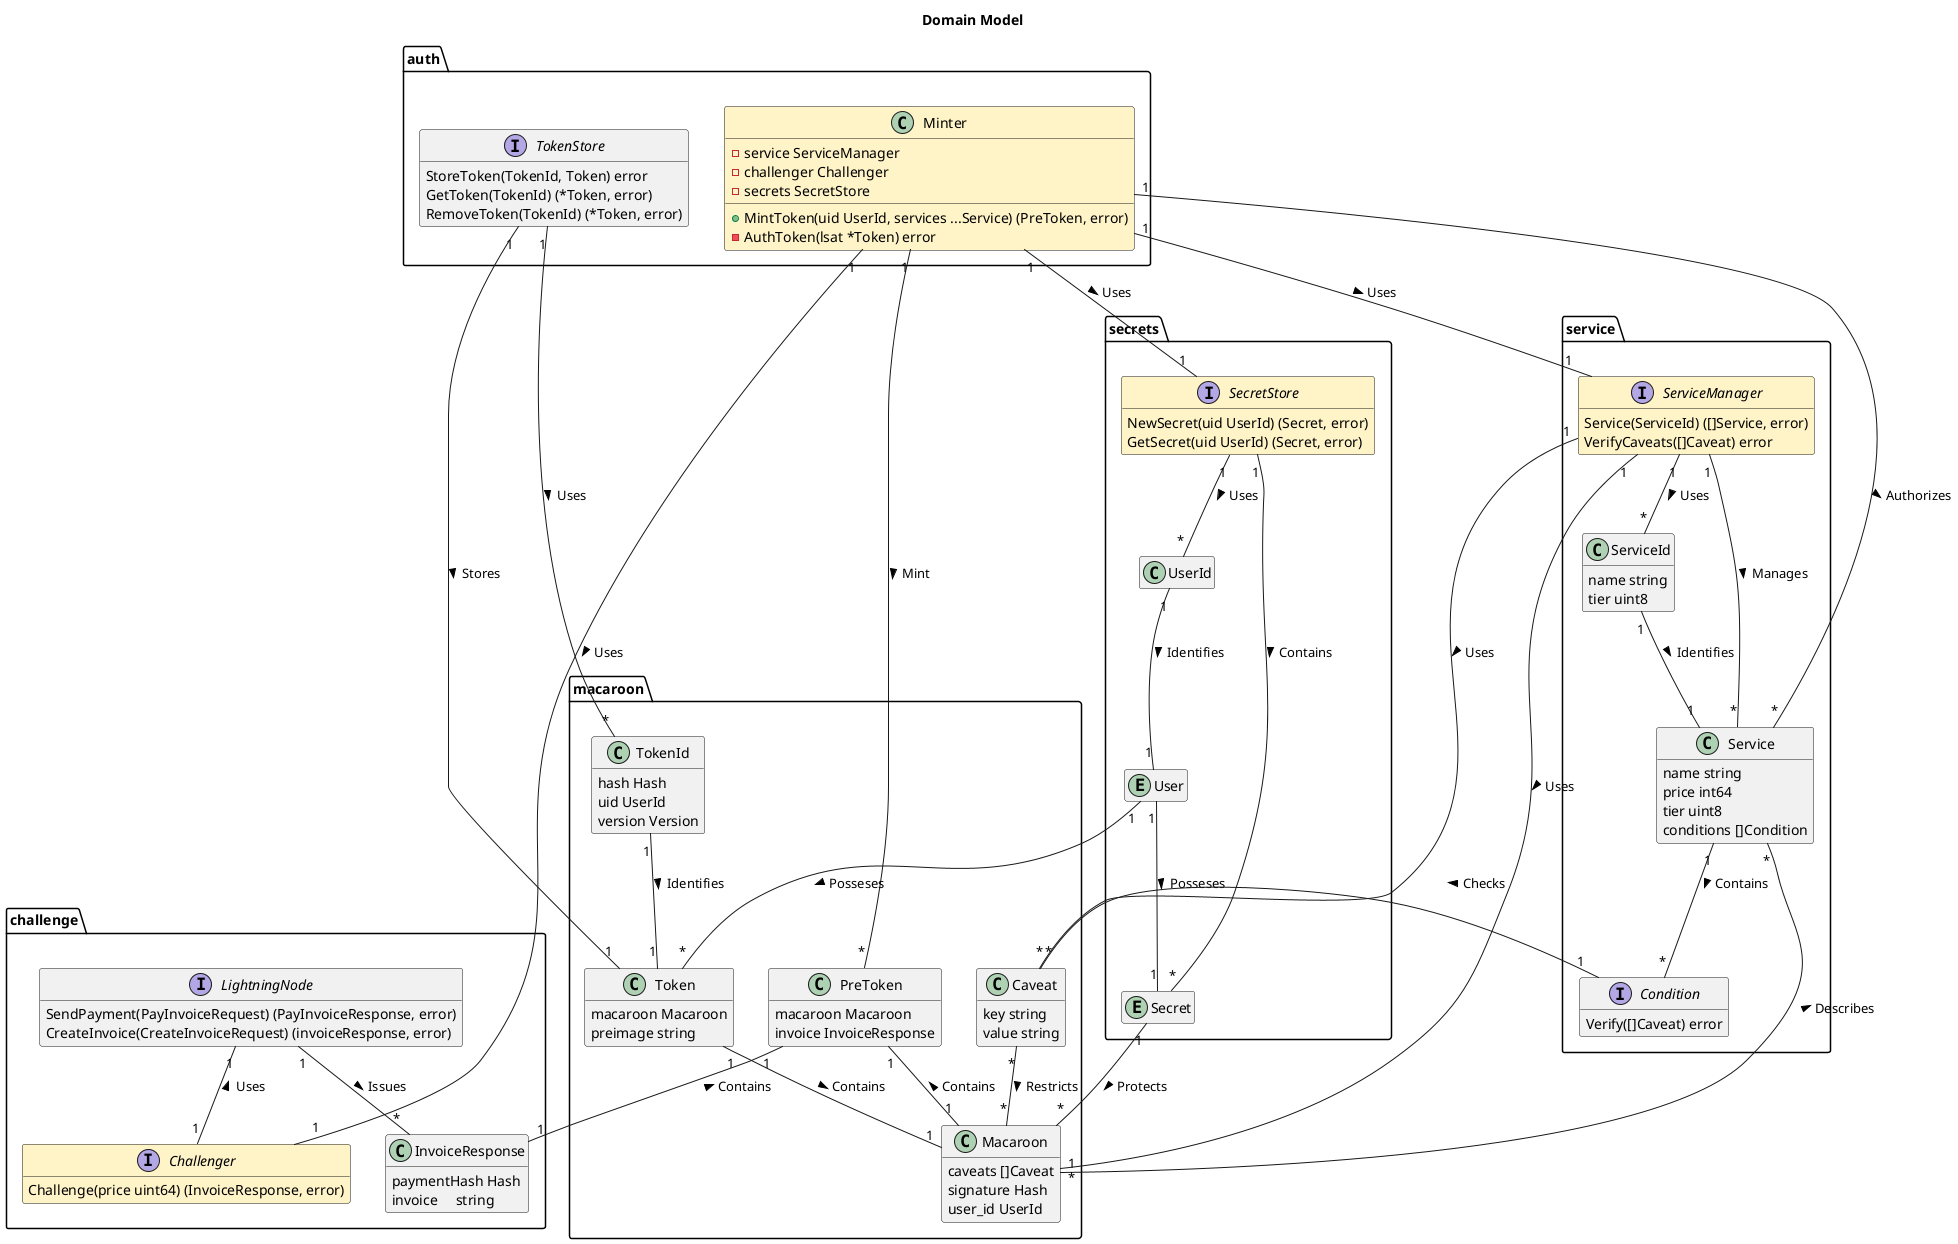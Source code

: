 @startuml Domain Model
title Domain Model

skinparam class {
  BackgroundColor<<L402>> #FFF4C8
}

hide stereotype
hide empty members

package auth {
  class "Minter" as Mi <<L402>> {
    - service ServiceManager
    - challenger Challenger
    - secrets SecretStore

    + MintToken(uid UserId, services ...Service) (PreToken, error)
    - AuthToken(lsat *Token) error
  }

  interface "TokenStore" as TS {
    StoreToken(TokenId, Token) error
    GetToken(TokenId) (*Token, error)
    RemoveToken(TokenId) (*Token, error)
  }
}

package challenge {
  interface "Challenger" as Ch <<L402>> {
    Challenge(price uint64) (InvoiceResponse, error)
  }

  class "InvoiceResponse" as PR {
  	paymentHash Hash
  	invoice     string
  }

  interface "LightningNode" as LN {
    SendPayment(PayInvoiceRequest) (PayInvoiceResponse, error)
    CreateInvoice(CreateInvoiceRequest) (invoiceResponse, error)
  }
}

package macaroon {
  class "Token" as Token {
    macaroon Macaroon
    preimage string
  }

  class "Caveat" as Ca {
    key string
    value string
  }

  class "PreToken" as pToken {
    macaroon Macaroon
    invoice InvoiceResponse
  }

  class "Macaroon" as Mac {
    caveats []Caveat
    signature Hash
    user_id UserId
  }

  class "TokenId" as Tid {
    hash Hash
    uid UserId
    version Version
  }
}

package secrets {
  entity "Secret" as Sec
  class "UserId" as Uid
  entity "User" as U

  interface "SecretStore" as SS <<L402>> {
    NewSecret(uid UserId) (Secret, error)
    GetSecret(uid UserId) (Secret, error)
  }
}

package service {
  interface "Condition" as Cnd {
    Verify([]Caveat) error
  }

  class "ServiceId" as SerId {
    name string
    tier uint8
  }

  class "Service" as Ser {
    name string
    price int64
    tier uint8
    conditions []Condition
  }

  interface "ServiceManager" as SM <<L402>> {
    Service(ServiceId) ([]Service, error)
    VerifyCaveats([]Caveat) error
  }
}


Token "1" -- "1" Mac : > Contains
pToken "1" -- "1" Mac : < Contains
pToken "1" -- "1" PR : < Contains

Tid "1" -- "1" Token : > Identifies
Mac "1" -- "*" Ser : > Describes
Ca "*" -- "*" Mac : > Restricts

Mi "1" -- "*" Ser : > Authorizes
Mi "1" -- "*" pToken : > Mint
Mi "1" -- "1" Ch : > Uses
Mi "1" -- "1" SS : > Uses
Mi "1" -- "1" SM : > Uses

SS "1" -- "*" Sec : > Contains
SS "1" -- "*" Uid : > Uses
Sec "1" -- "*" Mac : > Protects

Uid "1" -- "1" U : > Identifies
U "1" -- "1" Sec : > Posseses
U "1" -- "*" Token : > Posseses

TS "1" -- "*" Tid : > Uses
TS "1" -- "1" Token : > Stores

SM "1" -- "*" SerId : > Uses
SM "1" -- "*" Ser : > Manages
SM "1" -- "*" Mac : > Uses
SM "1" -- "*" Ca : > Uses
SerId "1" -- "1" Ser : > Identifies
Ser "1" -- "*" Cnd : > Contains
Cnd "1" -- "*" Ca : > Checks

LN "1" -- "1" Ch : < Uses
LN "1" -- "*" PR : > Issues

@enduml
